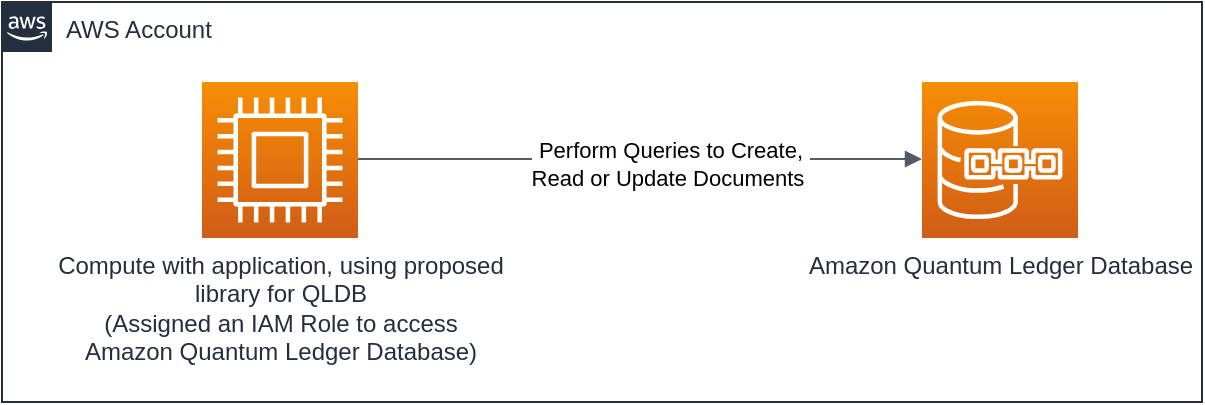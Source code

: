 <mxfile version="13.7.5" type="device"><diagram id="UQB91DzFKBkIVtscNiaP" name="Page-1"><mxGraphModel dx="1186" dy="680" grid="1" gridSize="10" guides="1" tooltips="1" connect="1" arrows="1" fold="1" page="1" pageScale="1" pageWidth="827" pageHeight="1169" math="0" shadow="0"><root><mxCell id="0"/><mxCell id="1" parent="0"/><mxCell id="1l31sBOQGMi1Sgb7aw4s-4" value="AWS Account" style="points=[[0,0],[0.25,0],[0.5,0],[0.75,0],[1,0],[1,0.25],[1,0.5],[1,0.75],[1,1],[0.75,1],[0.5,1],[0.25,1],[0,1],[0,0.75],[0,0.5],[0,0.25]];outlineConnect=0;gradientColor=none;html=1;whiteSpace=wrap;fontSize=12;fontStyle=0;shape=mxgraph.aws4.group;grIcon=mxgraph.aws4.group_aws_cloud_alt;strokeColor=#232F3E;fillColor=none;verticalAlign=top;align=left;spacingLeft=30;fontColor=#232F3E;dashed=0;" vertex="1" parent="1"><mxGeometry x="100" y="210" width="600" height="200" as="geometry"/></mxCell><mxCell id="1l31sBOQGMi1Sgb7aw4s-2" value="Amazon Quantum Ledger Database" style="outlineConnect=0;fontColor=#232F3E;gradientColor=#F78E04;gradientDirection=north;fillColor=#D05C17;strokeColor=#ffffff;dashed=0;verticalLabelPosition=bottom;verticalAlign=top;align=center;html=1;fontSize=12;fontStyle=0;aspect=fixed;shape=mxgraph.aws4.resourceIcon;resIcon=mxgraph.aws4.quantum_ledger_database;" vertex="1" parent="1"><mxGeometry x="560" y="250" width="78" height="78" as="geometry"/></mxCell><mxCell id="1l31sBOQGMi1Sgb7aw4s-3" value="Compute with application, using proposed&lt;br&gt;library for QLDB&lt;br&gt;(Assigned an IAM Role to access&lt;br&gt;Amazon Quantum Ledger Database)" style="outlineConnect=0;fontColor=#232F3E;gradientColor=#F78E04;gradientDirection=north;fillColor=#D05C17;strokeColor=#ffffff;dashed=0;verticalLabelPosition=bottom;verticalAlign=top;align=center;html=1;fontSize=12;fontStyle=0;aspect=fixed;shape=mxgraph.aws4.resourceIcon;resIcon=mxgraph.aws4.compute;" vertex="1" parent="1"><mxGeometry x="200" y="250" width="78" height="78" as="geometry"/></mxCell><mxCell id="1l31sBOQGMi1Sgb7aw4s-5" value="" style="edgeStyle=orthogonalEdgeStyle;html=1;endArrow=block;elbow=vertical;startArrow=none;endFill=1;strokeColor=#545B64;rounded=0;" edge="1" parent="1" target="1l31sBOQGMi1Sgb7aw4s-2"><mxGeometry width="100" relative="1" as="geometry"><mxPoint x="278" y="288.5" as="sourcePoint"/><mxPoint x="378" y="288.5" as="targetPoint"/></mxGeometry></mxCell><mxCell id="1l31sBOQGMi1Sgb7aw4s-6" value="Perform Queries to Create, &lt;br&gt;Read or Update Documents&amp;nbsp;" style="edgeLabel;html=1;align=center;verticalAlign=middle;resizable=0;points=[];" vertex="1" connectable="0" parent="1l31sBOQGMi1Sgb7aw4s-5"><mxGeometry x="0.094" y="-2" relative="1" as="geometry"><mxPoint x="1" as="offset"/></mxGeometry></mxCell></root></mxGraphModel></diagram></mxfile>